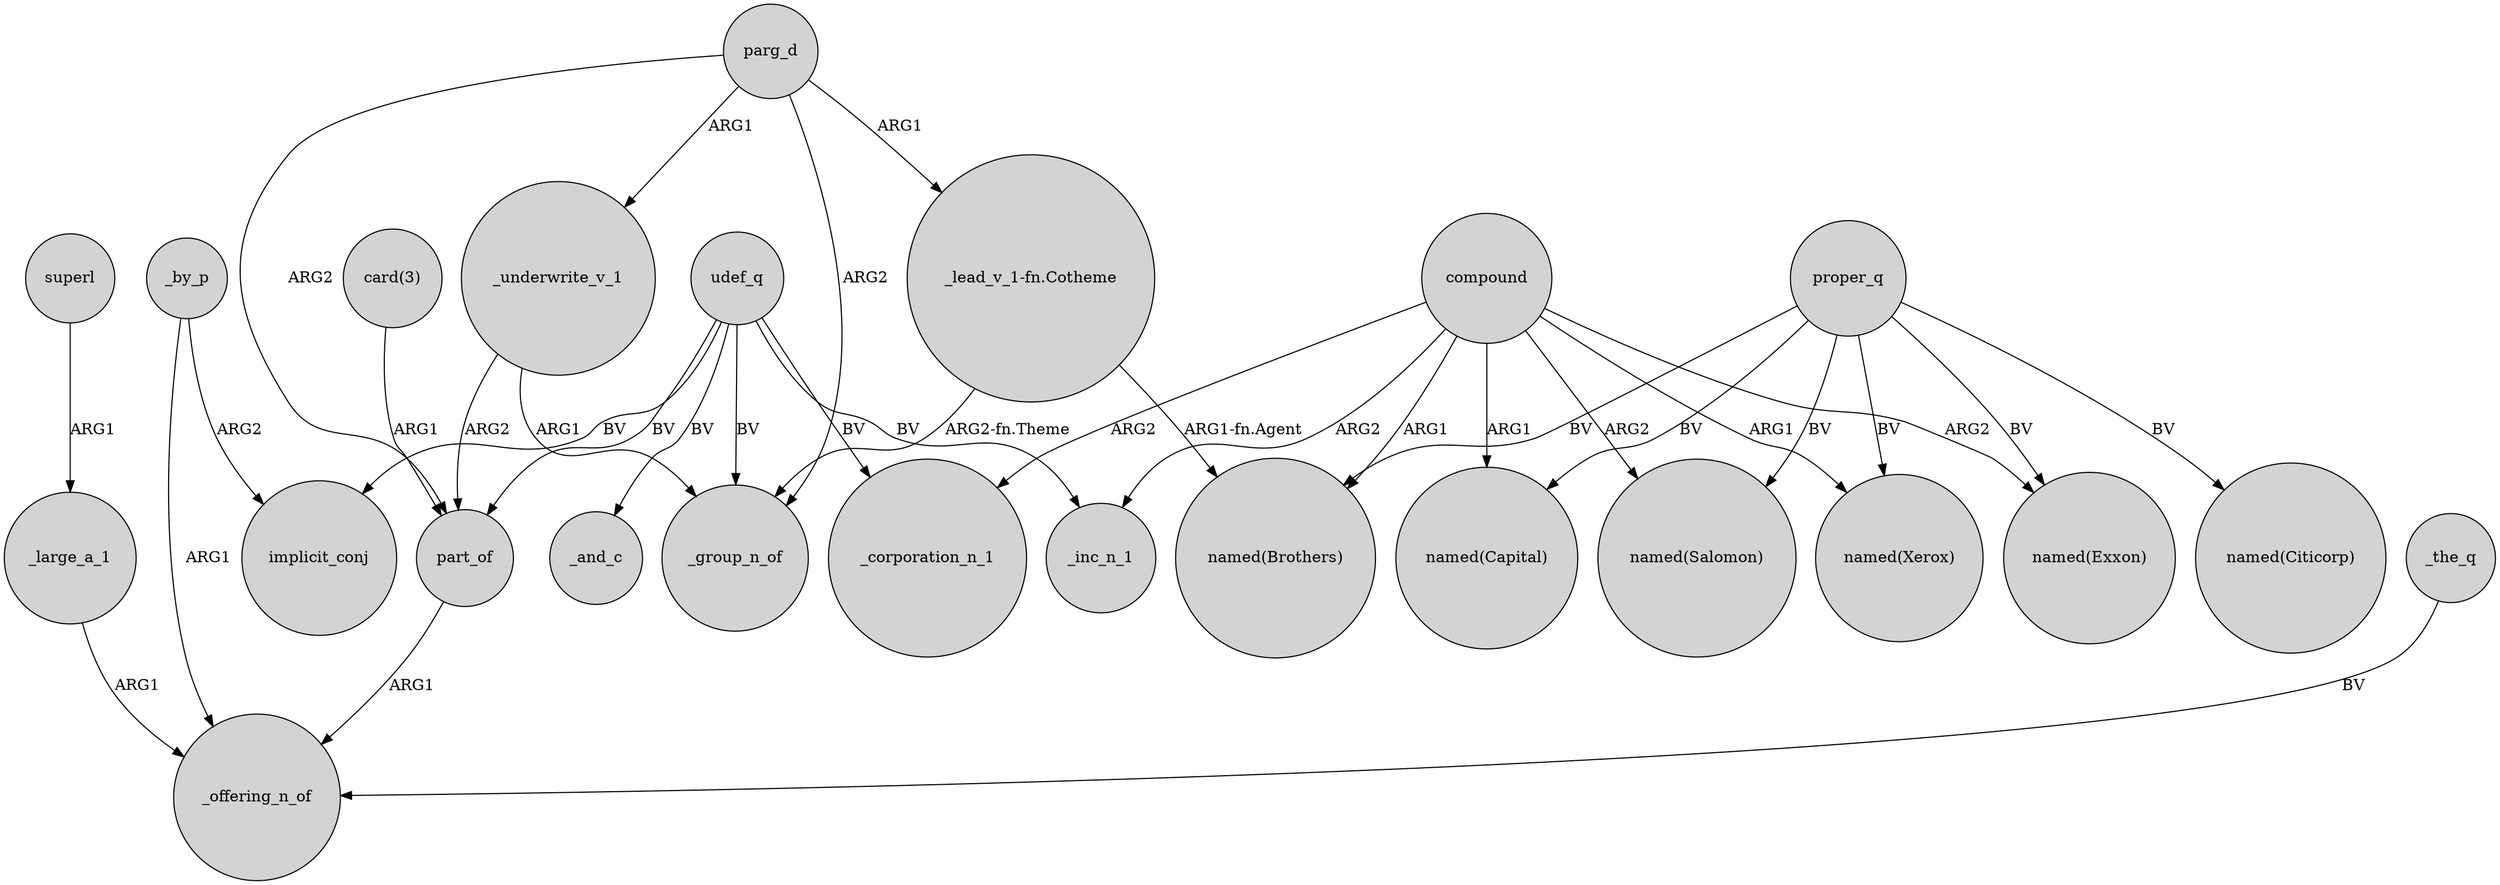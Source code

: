digraph {
	node [shape=circle style=filled]
	superl -> _large_a_1 [label=ARG1]
	_by_p -> _offering_n_of [label=ARG1]
	udef_q -> part_of [label=BV]
	udef_q -> _inc_n_1 [label=BV]
	parg_d -> "_lead_v_1-fn.Cotheme" [label=ARG1]
	proper_q -> "named(Capital)" [label=BV]
	proper_q -> "named(Xerox)" [label=BV]
	"_lead_v_1-fn.Cotheme" -> _group_n_of [label="ARG2-fn.Theme"]
	proper_q -> "named(Brothers)" [label=BV]
	_by_p -> implicit_conj [label=ARG2]
	proper_q -> "named(Exxon)" [label=BV]
	proper_q -> "named(Citicorp)" [label=BV]
	compound -> "named(Exxon)" [label=ARG2]
	compound -> _corporation_n_1 [label=ARG2]
	parg_d -> _group_n_of [label=ARG2]
	part_of -> _offering_n_of [label=ARG1]
	udef_q -> implicit_conj [label=BV]
	compound -> "named(Brothers)" [label=ARG1]
	_underwrite_v_1 -> _group_n_of [label=ARG1]
	udef_q -> _corporation_n_1 [label=BV]
	proper_q -> "named(Salomon)" [label=BV]
	_underwrite_v_1 -> part_of [label=ARG2]
	compound -> "named(Salomon)" [label=ARG2]
	"_lead_v_1-fn.Cotheme" -> "named(Brothers)" [label="ARG1-fn.Agent"]
	"card(3)" -> part_of [label=ARG1]
	_large_a_1 -> _offering_n_of [label=ARG1]
	compound -> "named(Xerox)" [label=ARG1]
	parg_d -> part_of [label=ARG2]
	udef_q -> _and_c [label=BV]
	parg_d -> _underwrite_v_1 [label=ARG1]
	udef_q -> _group_n_of [label=BV]
	compound -> _inc_n_1 [label=ARG2]
	_the_q -> _offering_n_of [label=BV]
	compound -> "named(Capital)" [label=ARG1]
}
